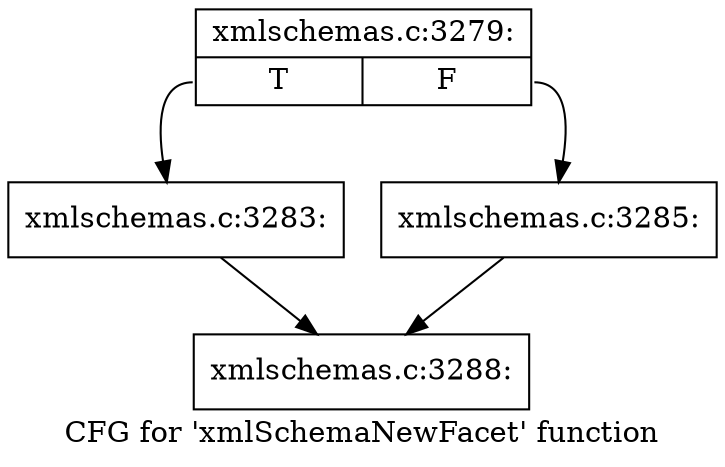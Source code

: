 digraph "CFG for 'xmlSchemaNewFacet' function" {
	label="CFG for 'xmlSchemaNewFacet' function";

	Node0x45a9a80 [shape=record,label="{xmlschemas.c:3279:|{<s0>T|<s1>F}}"];
	Node0x45a9a80:s0 -> Node0x45bbec0;
	Node0x45a9a80:s1 -> Node0x45bbf10;
	Node0x45bbec0 [shape=record,label="{xmlschemas.c:3283:}"];
	Node0x45bbec0 -> Node0x45aa5c0;
	Node0x45bbf10 [shape=record,label="{xmlschemas.c:3285:}"];
	Node0x45bbf10 -> Node0x45aa5c0;
	Node0x45aa5c0 [shape=record,label="{xmlschemas.c:3288:}"];
}
